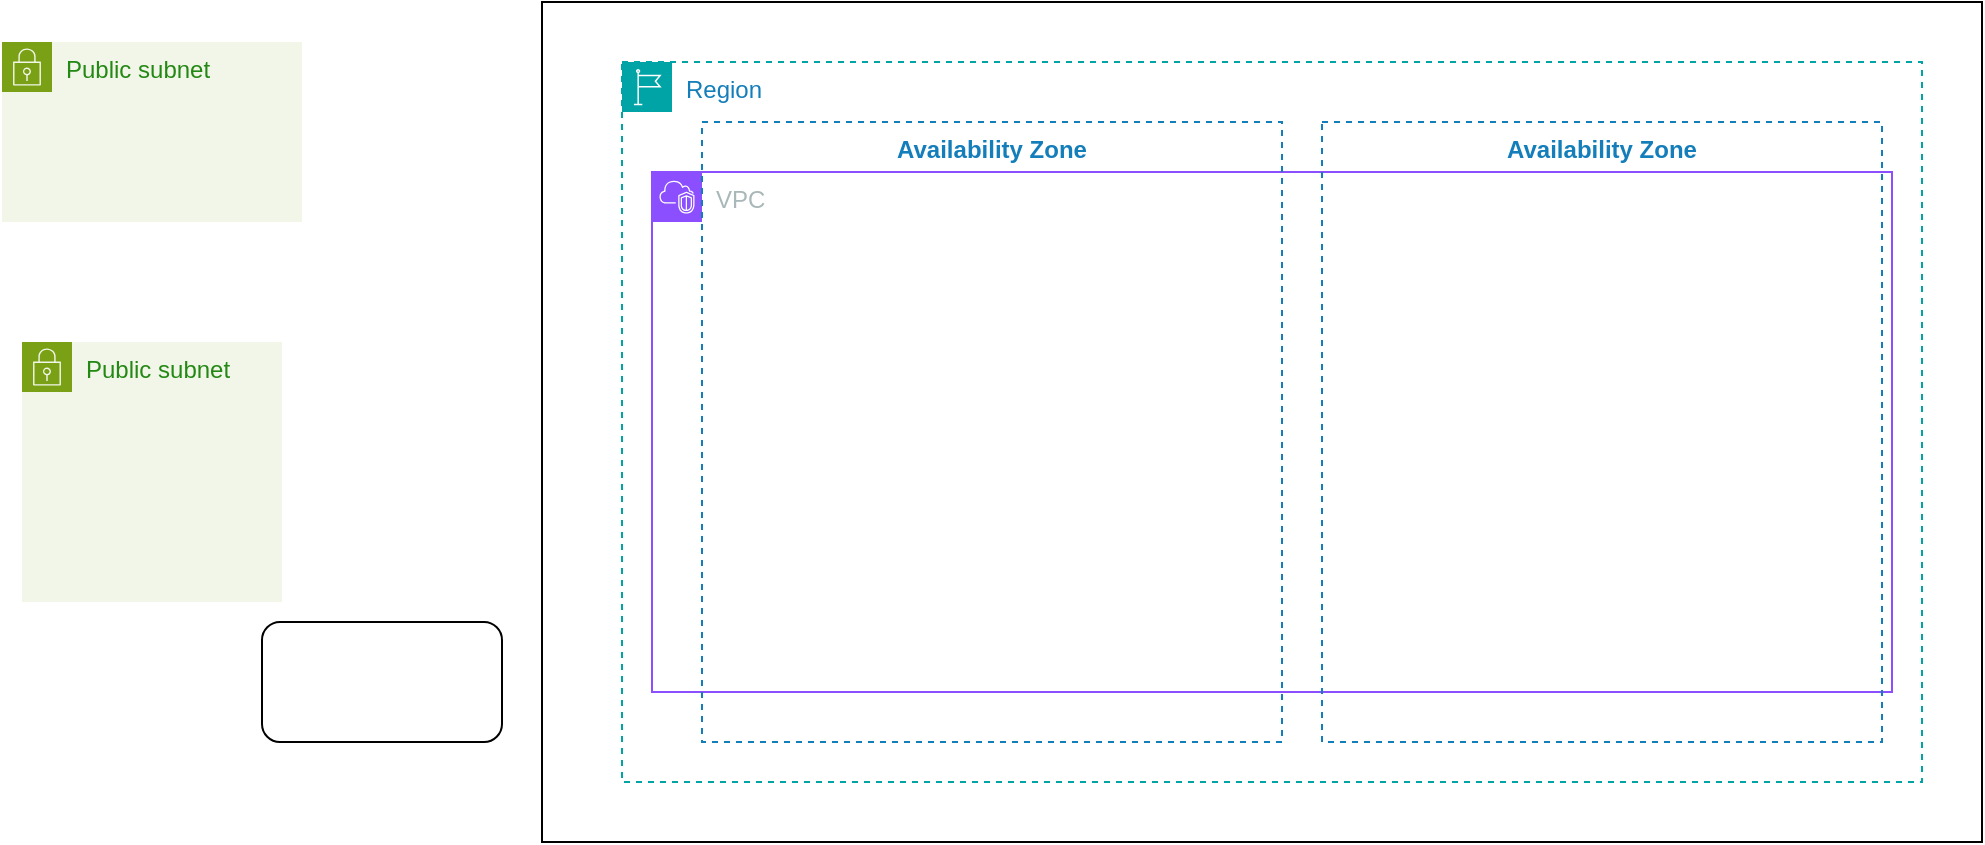 <mxfile version="27.0.6">
  <diagram name="Page-1" id="3ljDJtrHwR8jhriiYCea">
    <mxGraphModel dx="2062" dy="541" grid="1" gridSize="10" guides="1" tooltips="1" connect="1" arrows="1" fold="1" page="1" pageScale="1" pageWidth="1169" pageHeight="827" math="0" shadow="0">
      <root>
        <mxCell id="0" />
        <mxCell id="1" parent="0" />
        <mxCell id="gCCHE5M0TESUwaTkZUH8-1" value="" style="rounded=0;whiteSpace=wrap;html=1;" vertex="1" parent="1">
          <mxGeometry x="120" y="90" width="720" height="420" as="geometry" />
        </mxCell>
        <mxCell id="gCCHE5M0TESUwaTkZUH8-2" value="Region" style="points=[[0,0],[0.25,0],[0.5,0],[0.75,0],[1,0],[1,0.25],[1,0.5],[1,0.75],[1,1],[0.75,1],[0.5,1],[0.25,1],[0,1],[0,0.75],[0,0.5],[0,0.25]];outlineConnect=0;gradientColor=none;html=1;whiteSpace=wrap;fontSize=12;fontStyle=0;container=1;pointerEvents=0;collapsible=0;recursiveResize=0;shape=mxgraph.aws4.group;grIcon=mxgraph.aws4.group_region;strokeColor=#00A4A6;fillColor=none;verticalAlign=top;align=left;spacingLeft=30;fontColor=#147EBA;dashed=1;" vertex="1" parent="1">
          <mxGeometry x="160" y="120" width="650" height="360" as="geometry" />
        </mxCell>
        <mxCell id="gCCHE5M0TESUwaTkZUH8-5" value="VPC" style="points=[[0,0],[0.25,0],[0.5,0],[0.75,0],[1,0],[1,0.25],[1,0.5],[1,0.75],[1,1],[0.75,1],[0.5,1],[0.25,1],[0,1],[0,0.75],[0,0.5],[0,0.25]];outlineConnect=0;gradientColor=none;html=1;whiteSpace=wrap;fontSize=12;fontStyle=0;container=1;pointerEvents=0;collapsible=0;recursiveResize=0;shape=mxgraph.aws4.group;grIcon=mxgraph.aws4.group_vpc2;strokeColor=#8C4FFF;fillColor=none;verticalAlign=top;align=left;spacingLeft=30;fontColor=#AAB7B8;dashed=0;" vertex="1" parent="gCCHE5M0TESUwaTkZUH8-2">
          <mxGeometry x="15" y="55" width="620" height="260" as="geometry" />
        </mxCell>
        <mxCell id="gCCHE5M0TESUwaTkZUH8-3" value="Availability Zone" style="fillColor=none;strokeColor=#147EBA;dashed=1;verticalAlign=top;fontStyle=1;fontColor=#147EBA;whiteSpace=wrap;html=1;" vertex="1" parent="1">
          <mxGeometry x="200" y="150" width="290" height="310" as="geometry" />
        </mxCell>
        <mxCell id="gCCHE5M0TESUwaTkZUH8-4" value="&lt;b&gt;Availability Zone&lt;/b&gt;" style="fillColor=none;strokeColor=#147EBA;dashed=1;verticalAlign=top;fontStyle=0;fontColor=#147EBA;whiteSpace=wrap;html=1;" vertex="1" parent="1">
          <mxGeometry x="510" y="150" width="280" height="310" as="geometry" />
        </mxCell>
        <mxCell id="gCCHE5M0TESUwaTkZUH8-11" value="" style="rounded=1;whiteSpace=wrap;html=1;" vertex="1" parent="1">
          <mxGeometry x="-20" y="400" width="120" height="60" as="geometry" />
        </mxCell>
        <mxCell id="gCCHE5M0TESUwaTkZUH8-12" value="Public subnet" style="points=[[0,0],[0.25,0],[0.5,0],[0.75,0],[1,0],[1,0.25],[1,0.5],[1,0.75],[1,1],[0.75,1],[0.5,1],[0.25,1],[0,1],[0,0.75],[0,0.5],[0,0.25]];outlineConnect=0;gradientColor=none;html=1;whiteSpace=wrap;fontSize=12;fontStyle=0;container=1;pointerEvents=0;collapsible=0;recursiveResize=0;shape=mxgraph.aws4.group;grIcon=mxgraph.aws4.group_security_group;grStroke=0;strokeColor=#7AA116;fillColor=#F2F6E8;verticalAlign=top;align=left;spacingLeft=30;fontColor=#248814;dashed=0;" vertex="1" parent="1">
          <mxGeometry x="-140" y="260" width="130" height="130" as="geometry" />
        </mxCell>
        <mxCell id="gCCHE5M0TESUwaTkZUH8-13" value="Public subnet" style="points=[[0,0],[0.25,0],[0.5,0],[0.75,0],[1,0],[1,0.25],[1,0.5],[1,0.75],[1,1],[0.75,1],[0.5,1],[0.25,1],[0,1],[0,0.75],[0,0.5],[0,0.25]];outlineConnect=0;gradientColor=none;html=1;whiteSpace=wrap;fontSize=12;fontStyle=0;container=1;pointerEvents=0;collapsible=0;recursiveResize=0;shape=mxgraph.aws4.group;grIcon=mxgraph.aws4.group_security_group;grStroke=0;strokeColor=#7AA116;fillColor=#F2F6E8;verticalAlign=top;align=left;spacingLeft=30;fontColor=#248814;dashed=0;" vertex="1" parent="1">
          <mxGeometry x="-140" y="260" width="130" height="130" as="geometry" />
        </mxCell>
        <mxCell id="gCCHE5M0TESUwaTkZUH8-14" value="Public subnet" style="points=[[0,0],[0.25,0],[0.5,0],[0.75,0],[1,0],[1,0.25],[1,0.5],[1,0.75],[1,1],[0.75,1],[0.5,1],[0.25,1],[0,1],[0,0.75],[0,0.5],[0,0.25]];outlineConnect=0;gradientColor=none;html=1;whiteSpace=wrap;fontSize=12;fontStyle=0;container=1;pointerEvents=0;collapsible=0;recursiveResize=0;shape=mxgraph.aws4.group;grIcon=mxgraph.aws4.group_security_group;grStroke=0;strokeColor=#7AA116;fillColor=#F2F6E8;verticalAlign=top;align=left;spacingLeft=30;fontColor=#248814;dashed=0;" vertex="1" parent="1">
          <mxGeometry x="-150" y="110" width="150" height="90" as="geometry" />
        </mxCell>
      </root>
    </mxGraphModel>
  </diagram>
</mxfile>
